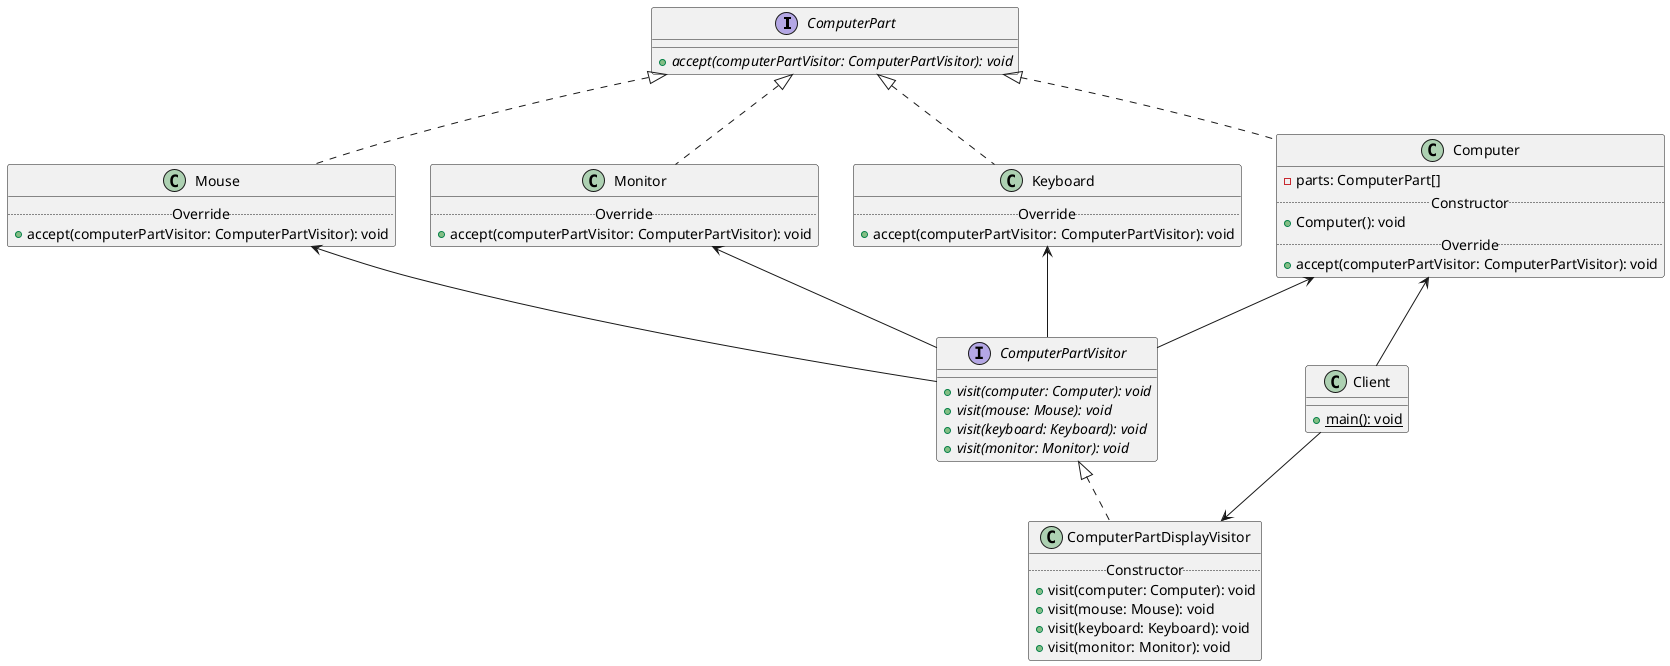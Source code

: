 @startuml

interface ComputerPart {
    + {abstract} accept(computerPartVisitor: ComputerPartVisitor): void
}

class Keyboard {
    .. Override ..
    + accept(computerPartVisitor: ComputerPartVisitor): void
}

class Monitor {
    .. Override ..
    + accept(computerPartVisitor: ComputerPartVisitor): void
}

class Mouse {
    .. Override ..
    + accept(computerPartVisitor: ComputerPartVisitor): void
}

class Computer {
    - parts: ComputerPart[]
    .. Constructor ..
    + Computer(): void
    .. Override ..
    + accept(computerPartVisitor: ComputerPartVisitor): void
}

interface ComputerPartVisitor {
    + {abstract} visit(computer: Computer): void
    + {abstract} visit(mouse: Mouse): void
    + {abstract} visit(keyboard: Keyboard): void
    + {abstract} visit(monitor: Monitor): void
}

class ComputerPartDisplayVisitor {
    .. Constructor ..
    + visit(computer: Computer): void
    + visit(mouse: Mouse): void
    + visit(keyboard: Keyboard): void
    + visit(monitor: Monitor): void
}

class Client {
    + {static} main(): void
}

ComputerPart <|.. Keyboard
ComputerPart <|.. Monitor
ComputerPart <|.. Mouse
ComputerPart <|.. Computer

ComputerPartVisitor <|.. ComputerPartDisplayVisitor

Client -up-> Computer
Client --> ComputerPartDisplayVisitor

ComputerPartVisitor -up-> Keyboard
ComputerPartVisitor -up-> Monitor
ComputerPartVisitor -up-> Mouse
ComputerPartVisitor -up-> Computer


@enduml
















